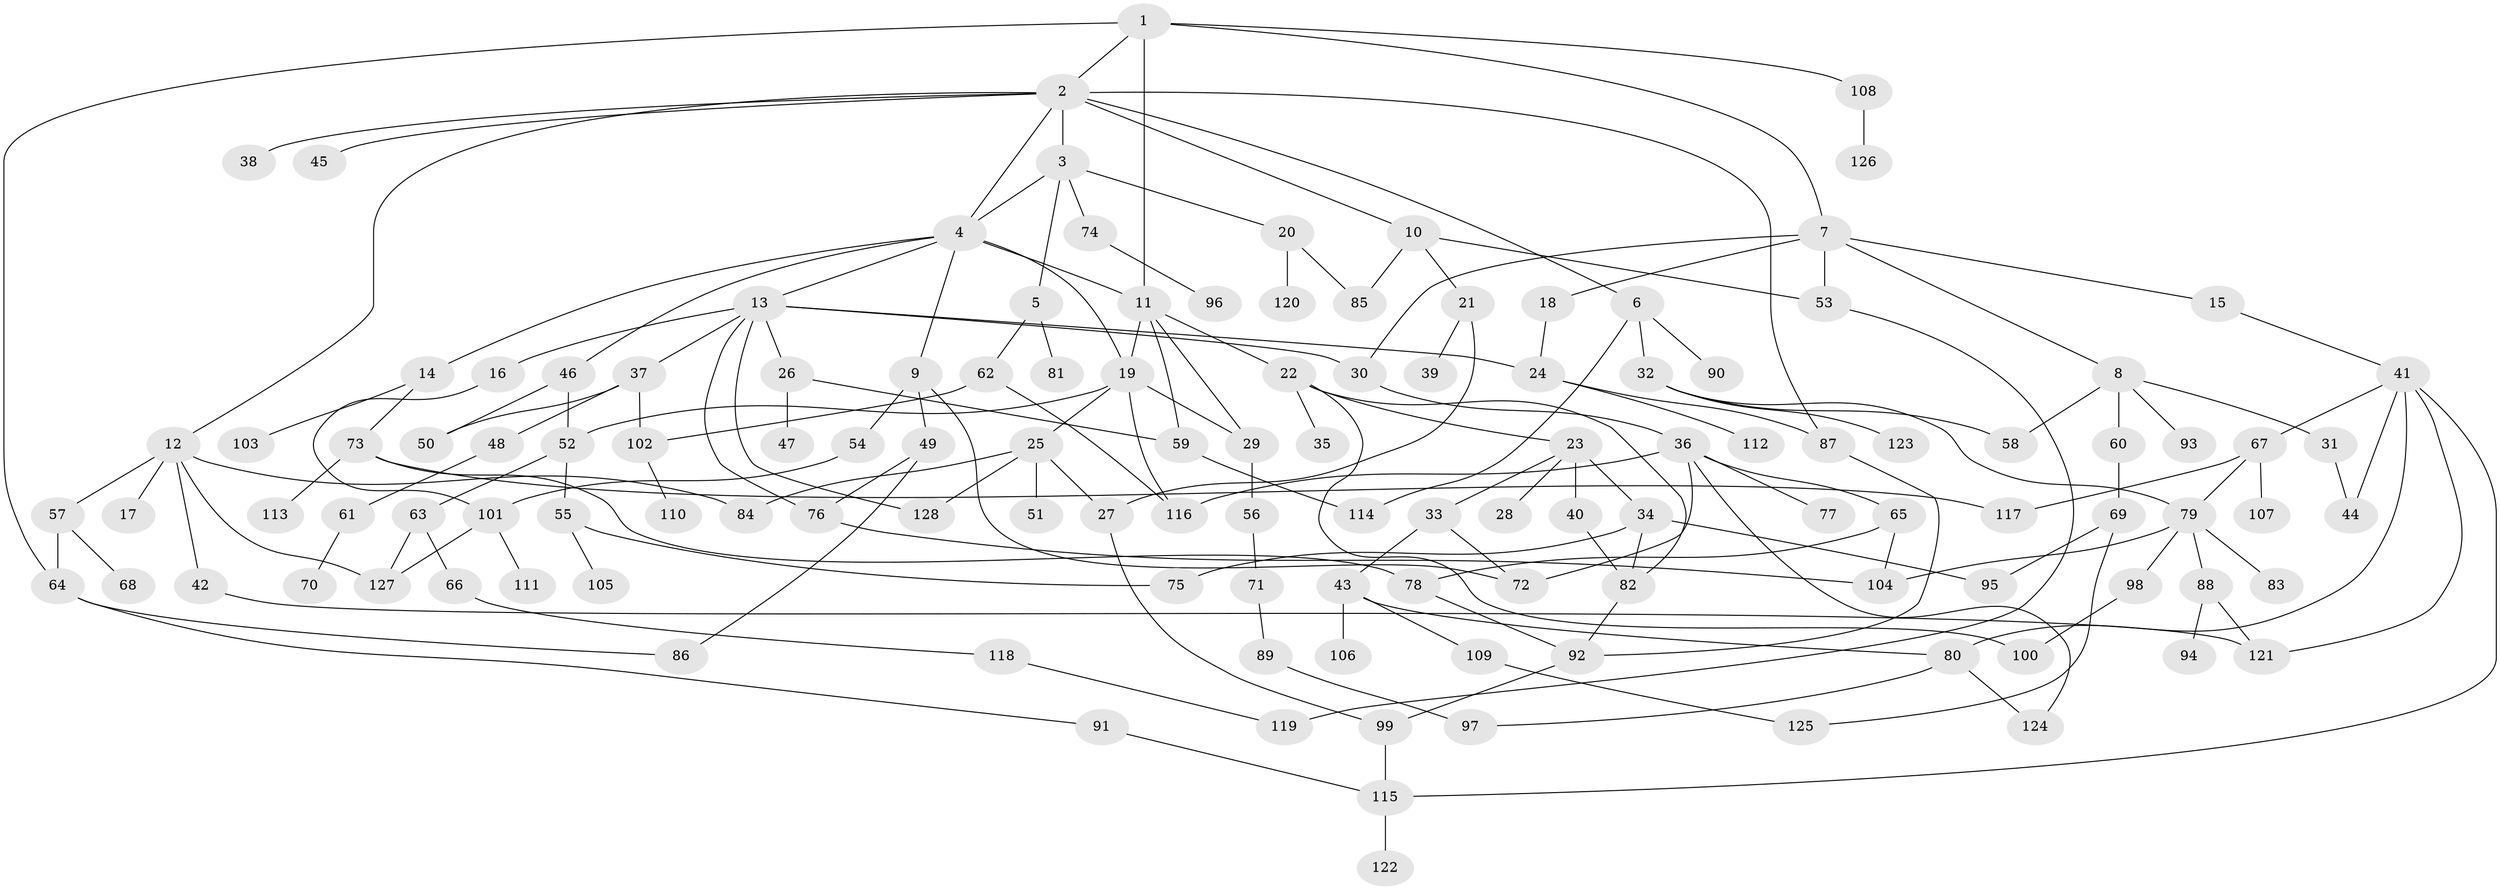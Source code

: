 // coarse degree distribution, {5: 0.125, 6: 0.0625, 8: 0.03125, 9: 0.015625, 3: 0.21875, 4: 0.171875, 2: 0.328125, 1: 0.046875}
// Generated by graph-tools (version 1.1) at 2025/36/03/04/25 23:36:09]
// undirected, 128 vertices, 178 edges
graph export_dot {
  node [color=gray90,style=filled];
  1;
  2;
  3;
  4;
  5;
  6;
  7;
  8;
  9;
  10;
  11;
  12;
  13;
  14;
  15;
  16;
  17;
  18;
  19;
  20;
  21;
  22;
  23;
  24;
  25;
  26;
  27;
  28;
  29;
  30;
  31;
  32;
  33;
  34;
  35;
  36;
  37;
  38;
  39;
  40;
  41;
  42;
  43;
  44;
  45;
  46;
  47;
  48;
  49;
  50;
  51;
  52;
  53;
  54;
  55;
  56;
  57;
  58;
  59;
  60;
  61;
  62;
  63;
  64;
  65;
  66;
  67;
  68;
  69;
  70;
  71;
  72;
  73;
  74;
  75;
  76;
  77;
  78;
  79;
  80;
  81;
  82;
  83;
  84;
  85;
  86;
  87;
  88;
  89;
  90;
  91;
  92;
  93;
  94;
  95;
  96;
  97;
  98;
  99;
  100;
  101;
  102;
  103;
  104;
  105;
  106;
  107;
  108;
  109;
  110;
  111;
  112;
  113;
  114;
  115;
  116;
  117;
  118;
  119;
  120;
  121;
  122;
  123;
  124;
  125;
  126;
  127;
  128;
  1 -- 2;
  1 -- 7;
  1 -- 108;
  1 -- 11;
  1 -- 64;
  2 -- 3;
  2 -- 4;
  2 -- 6;
  2 -- 10;
  2 -- 12;
  2 -- 38;
  2 -- 45;
  2 -- 87;
  3 -- 5;
  3 -- 20;
  3 -- 74;
  3 -- 4;
  4 -- 9;
  4 -- 11;
  4 -- 13;
  4 -- 14;
  4 -- 19;
  4 -- 46;
  5 -- 62;
  5 -- 81;
  6 -- 32;
  6 -- 90;
  6 -- 114;
  7 -- 8;
  7 -- 15;
  7 -- 18;
  7 -- 53;
  7 -- 30;
  8 -- 31;
  8 -- 58;
  8 -- 60;
  8 -- 93;
  9 -- 49;
  9 -- 54;
  9 -- 72;
  10 -- 21;
  10 -- 85;
  10 -- 53;
  11 -- 22;
  11 -- 29;
  11 -- 59;
  11 -- 19;
  12 -- 17;
  12 -- 42;
  12 -- 57;
  12 -- 127;
  12 -- 84;
  13 -- 16;
  13 -- 26;
  13 -- 30;
  13 -- 37;
  13 -- 76;
  13 -- 24;
  13 -- 128;
  14 -- 73;
  14 -- 103;
  15 -- 41;
  16 -- 101;
  18 -- 24;
  19 -- 25;
  19 -- 52;
  19 -- 116;
  19 -- 29;
  20 -- 120;
  20 -- 85;
  21 -- 39;
  21 -- 27;
  22 -- 23;
  22 -- 35;
  22 -- 100;
  22 -- 82;
  23 -- 28;
  23 -- 33;
  23 -- 34;
  23 -- 40;
  24 -- 87;
  24 -- 112;
  25 -- 27;
  25 -- 51;
  25 -- 84;
  25 -- 128;
  26 -- 47;
  26 -- 59;
  27 -- 99;
  29 -- 56;
  30 -- 36;
  31 -- 44;
  32 -- 79;
  32 -- 123;
  32 -- 58;
  33 -- 43;
  33 -- 72;
  34 -- 95;
  34 -- 75;
  34 -- 82;
  36 -- 65;
  36 -- 72;
  36 -- 77;
  36 -- 116;
  36 -- 124;
  37 -- 48;
  37 -- 102;
  37 -- 50;
  40 -- 82;
  41 -- 44;
  41 -- 67;
  41 -- 121;
  41 -- 115;
  41 -- 80;
  42 -- 121;
  43 -- 80;
  43 -- 106;
  43 -- 109;
  46 -- 50;
  46 -- 52;
  48 -- 61;
  49 -- 86;
  49 -- 76;
  52 -- 55;
  52 -- 63;
  53 -- 119;
  54 -- 101;
  55 -- 75;
  55 -- 105;
  56 -- 71;
  57 -- 64;
  57 -- 68;
  59 -- 114;
  60 -- 69;
  61 -- 70;
  62 -- 116;
  62 -- 102;
  63 -- 66;
  63 -- 127;
  64 -- 91;
  64 -- 86;
  65 -- 78;
  65 -- 104;
  66 -- 118;
  67 -- 107;
  67 -- 79;
  67 -- 117;
  69 -- 125;
  69 -- 95;
  71 -- 89;
  73 -- 113;
  73 -- 117;
  73 -- 78;
  74 -- 96;
  76 -- 104;
  78 -- 92;
  79 -- 83;
  79 -- 88;
  79 -- 98;
  79 -- 104;
  80 -- 97;
  80 -- 124;
  82 -- 92;
  87 -- 92;
  88 -- 94;
  88 -- 121;
  89 -- 97;
  91 -- 115;
  92 -- 99;
  98 -- 100;
  99 -- 115;
  101 -- 111;
  101 -- 127;
  102 -- 110;
  108 -- 126;
  109 -- 125;
  115 -- 122;
  118 -- 119;
}

